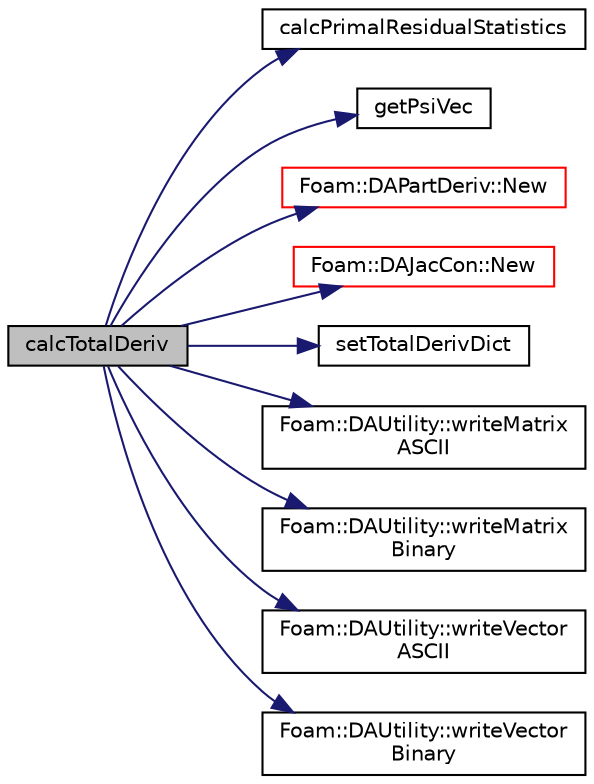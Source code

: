 digraph "calcTotalDeriv"
{
  bgcolor="transparent";
  edge [fontname="Helvetica",fontsize="10",labelfontname="Helvetica",labelfontsize="10"];
  node [fontname="Helvetica",fontsize="10",shape=record];
  rankdir="LR";
  Node97 [label="calcTotalDeriv",height=0.2,width=0.4,color="black", fillcolor="grey75", style="filled", fontcolor="black"];
  Node97 -> Node98 [color="midnightblue",fontsize="10",style="solid",fontname="Helvetica"];
  Node98 [label="calcPrimalResidualStatistics",height=0.2,width=0.4,color="black",URL="$classFoam_1_1DASolver.html#a6cec9caca72b22c3e006bd0fbb9c422a",tooltip="calculate the norms of all residuals and print to screen "];
  Node97 -> Node99 [color="midnightblue",fontsize="10",style="solid",fontname="Helvetica"];
  Node99 [label="getPsiVec",height=0.2,width=0.4,color="black",URL="$classFoam_1_1DASolver.html#a1b7b930ccecf145fff2167041980f094",tooltip="assign the psiVecDict_ to psiVec "];
  Node97 -> Node100 [color="midnightblue",fontsize="10",style="solid",fontname="Helvetica"];
  Node100 [label="Foam::DAPartDeriv::New",height=0.2,width=0.4,color="red",URL="$classFoam_1_1DAPartDeriv.html#a50d8a6cc4f58027f78fa3c3d7f000a83"];
  Node97 -> Node112 [color="midnightblue",fontsize="10",style="solid",fontname="Helvetica"];
  Node112 [label="Foam::DAJacCon::New",height=0.2,width=0.4,color="red",URL="$classFoam_1_1DAJacCon.html#a4315cb29266f8e2dda76cd6e57ffb966"];
  Node97 -> Node113 [color="midnightblue",fontsize="10",style="solid",fontname="Helvetica"];
  Node113 [label="setTotalDerivDict",height=0.2,width=0.4,color="black",URL="$classFoam_1_1DASolver.html#ae4c89ba6507a68faa212ef055bd3c7d1"];
  Node97 -> Node114 [color="midnightblue",fontsize="10",style="solid",fontname="Helvetica"];
  Node114 [label="Foam::DAUtility::writeMatrix\lASCII",height=0.2,width=0.4,color="black",URL="$classFoam_1_1DAUtility.html#afe8436d0e95573cab18a9c7aa2c08e1a",tooltip="write petsc matrix in ascii format "];
  Node97 -> Node115 [color="midnightblue",fontsize="10",style="solid",fontname="Helvetica"];
  Node115 [label="Foam::DAUtility::writeMatrix\lBinary",height=0.2,width=0.4,color="black",URL="$classFoam_1_1DAUtility.html#a7d5db3b1724c116fd1b12443d914b4cc",tooltip="write petsc matrix in binary format "];
  Node97 -> Node116 [color="midnightblue",fontsize="10",style="solid",fontname="Helvetica"];
  Node116 [label="Foam::DAUtility::writeVector\lASCII",height=0.2,width=0.4,color="black",URL="$classFoam_1_1DAUtility.html#a4845f297f6868e9edf41f492fff59004",tooltip="write petsc vector in ascii format "];
  Node97 -> Node117 [color="midnightblue",fontsize="10",style="solid",fontname="Helvetica"];
  Node117 [label="Foam::DAUtility::writeVector\lBinary",height=0.2,width=0.4,color="black",URL="$classFoam_1_1DAUtility.html#aaabf5e461685aae1fd388f6fabd43f22",tooltip="write petsc vector in binary format "];
}
